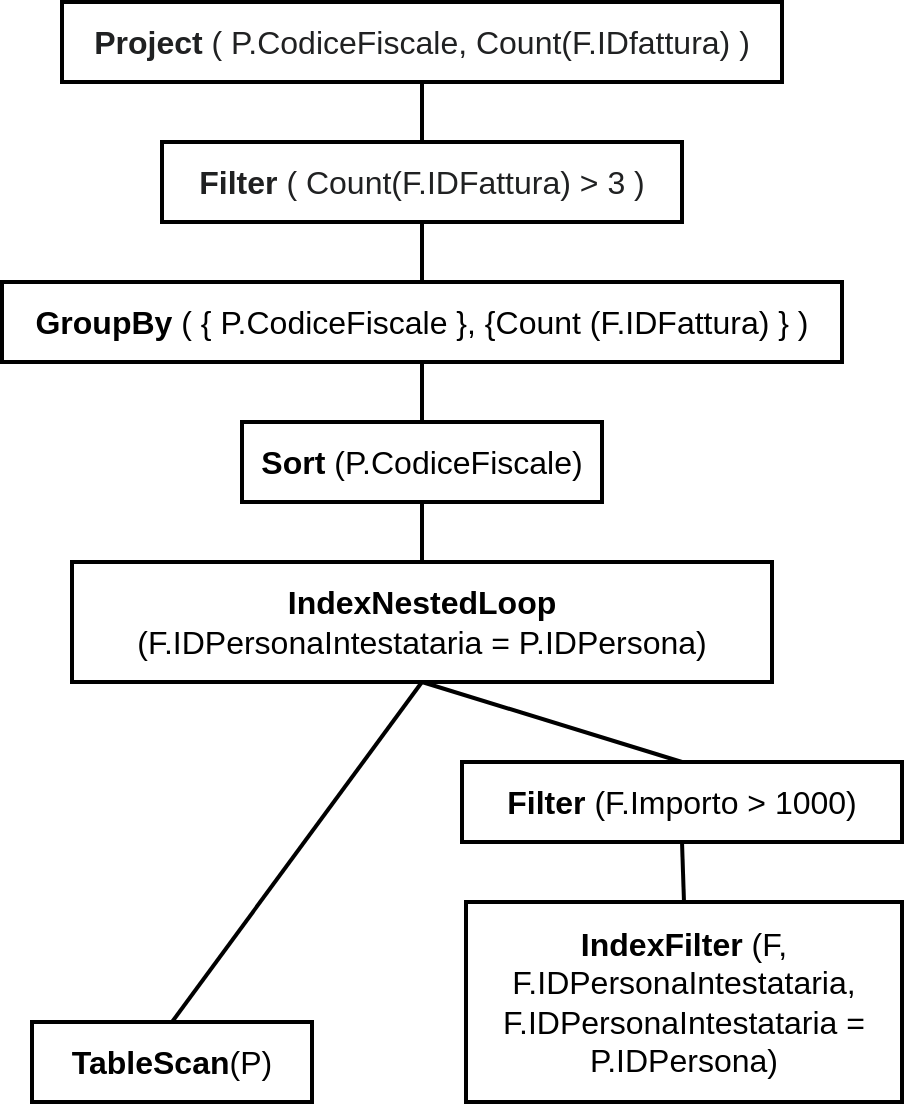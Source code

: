 <mxfile version="14.5.1" type="google"><diagram id="8AHtX67V_00JGjS-UEFa" name="Page-1"><mxGraphModel dx="578" dy="565" grid="1" gridSize="10" guides="1" tooltips="1" connect="1" arrows="1" fold="1" page="1" pageScale="1" pageWidth="583" pageHeight="827" math="0" shadow="0"><root><mxCell id="0"/><mxCell id="1" parent="0"/><mxCell id="PVnu_174SEIcQ_TlXI88-1" value="&lt;span style=&quot;font-size: 16px&quot;&gt;&lt;b&gt;TableScan&lt;/b&gt;(P)&lt;/span&gt;" style="text;html=1;fillColor=none;align=center;verticalAlign=middle;whiteSpace=wrap;rounded=0;strokeColor=#000000;strokeWidth=2;fontStyle=0;fontSize=16;" vertex="1" parent="1"><mxGeometry x="195" y="580" width="140" height="40" as="geometry"/></mxCell><mxCell id="PVnu_174SEIcQ_TlXI88-2" value="&lt;span style=&quot;font-size: 16px&quot;&gt;&lt;b&gt;IndexFilter&amp;nbsp;&lt;/b&gt;(F, F.IDPersonaIntestataria,&lt;br&gt;&lt;div style=&quot;text-align: center&quot;&gt;&lt;span style=&quot;text-align: left&quot;&gt;F.IDPersonaIntestataria = P.IDPersona&lt;/span&gt;&lt;span&gt;)&lt;/span&gt;&lt;/div&gt;&lt;/span&gt;" style="text;html=1;fillColor=none;align=center;verticalAlign=middle;whiteSpace=wrap;rounded=0;strokeColor=#000000;strokeWidth=2;fontStyle=0;fontSize=16;" vertex="1" parent="1"><mxGeometry x="412" y="520" width="218" height="100" as="geometry"/></mxCell><mxCell id="PVnu_174SEIcQ_TlXI88-4" value="" style="endArrow=none;html=1;entryX=0.5;entryY=0;entryDx=0;entryDy=0;exitX=0.5;exitY=1;exitDx=0;exitDy=0;fontStyle=0;fontSize=16;strokeWidth=2;" edge="1" parent="1" source="PVnu_174SEIcQ_TlXI88-14" target="PVnu_174SEIcQ_TlXI88-2"><mxGeometry width="50" height="50" relative="1" as="geometry"><mxPoint x="521" y="560" as="sourcePoint"/><mxPoint x="500" y="710" as="targetPoint"/></mxGeometry></mxCell><mxCell id="PVnu_174SEIcQ_TlXI88-5" value="&lt;span style=&quot;text-align: left&quot;&gt;&lt;b&gt;IndexNestedLoop&lt;/b&gt;&lt;br&gt;(F.IDPersonaIntestataria = P.IDPersona)&lt;br style=&quot;font-size: 16px&quot;&gt;&lt;/span&gt;" style="text;html=1;fillColor=none;align=center;verticalAlign=middle;whiteSpace=wrap;rounded=0;strokeColor=#000000;strokeWidth=2;fontStyle=0;fontSize=16;" vertex="1" parent="1"><mxGeometry x="215" y="350" width="350" height="60" as="geometry"/></mxCell><mxCell id="PVnu_174SEIcQ_TlXI88-6" value="&lt;font style=&quot;font-size: 16px&quot;&gt;&lt;b&gt;GroupBy&lt;/b&gt; ( { P.CodiceFiscale }, {Count (F.IDFattura) } )&lt;br style=&quot;font-size: 16px&quot;&gt;&lt;/font&gt;" style="text;html=1;fillColor=none;align=center;verticalAlign=middle;whiteSpace=wrap;rounded=0;strokeColor=#000000;strokeWidth=2;fontStyle=0;fontSize=16;" vertex="1" parent="1"><mxGeometry x="180" y="210" width="420" height="40" as="geometry"/></mxCell><mxCell id="PVnu_174SEIcQ_TlXI88-7" value="&lt;font color=&quot;#202122&quot; face=&quot;sans-serif&quot; style=&quot;font-size: 16px&quot;&gt;&lt;span style=&quot;font-size: 16px ; background-color: rgb(255 , 255 , 255)&quot;&gt;&lt;b&gt;Project&lt;/b&gt; ( P.CodiceFiscale, Count(F.IDfattura) )&lt;/span&gt;&lt;/font&gt;" style="text;html=1;fillColor=none;align=center;verticalAlign=middle;whiteSpace=wrap;rounded=0;strokeColor=#000000;strokeWidth=2;fontStyle=0;fontSize=16;" vertex="1" parent="1"><mxGeometry x="210" y="70" width="360" height="40" as="geometry"/></mxCell><mxCell id="PVnu_174SEIcQ_TlXI88-8" value="" style="endArrow=none;html=1;entryX=0.5;entryY=1;entryDx=0;entryDy=0;exitX=0.5;exitY=0;exitDx=0;exitDy=0;fontStyle=0;fontSize=16;strokeWidth=2;" edge="1" parent="1" source="PVnu_174SEIcQ_TlXI88-1" target="PVnu_174SEIcQ_TlXI88-5"><mxGeometry width="50" height="50" relative="1" as="geometry"><mxPoint x="265" y="450" as="sourcePoint"/><mxPoint x="450" y="500" as="targetPoint"/></mxGeometry></mxCell><mxCell id="PVnu_174SEIcQ_TlXI88-9" value="" style="endArrow=none;html=1;entryX=0.5;entryY=1;entryDx=0;entryDy=0;exitX=0.5;exitY=0;exitDx=0;exitDy=0;fontStyle=0;fontSize=16;strokeWidth=2;" edge="1" parent="1" source="PVnu_174SEIcQ_TlXI88-14" target="PVnu_174SEIcQ_TlXI88-5"><mxGeometry width="50" height="50" relative="1" as="geometry"><mxPoint x="400" y="550" as="sourcePoint"/><mxPoint x="450" y="500" as="targetPoint"/></mxGeometry></mxCell><mxCell id="PVnu_174SEIcQ_TlXI88-10" value="&lt;div style=&quot;text-align: left ; font-size: 16px&quot;&gt;&lt;font color=&quot;#202122&quot; face=&quot;sans-serif&quot; style=&quot;font-size: 16px&quot;&gt;&lt;span style=&quot;font-size: 16px ; background-color: rgb(255 , 255 , 255)&quot;&gt;&lt;b&gt;Filter&lt;/b&gt; ( Count(F.IDFattura) &amp;gt; 3 )&lt;/span&gt;&lt;/font&gt;&lt;/div&gt;" style="text;html=1;fillColor=none;align=center;verticalAlign=middle;whiteSpace=wrap;rounded=0;strokeColor=#000000;strokeWidth=2;fontStyle=0;fontSize=16;" vertex="1" parent="1"><mxGeometry x="260" y="140" width="260" height="40" as="geometry"/></mxCell><mxCell id="PVnu_174SEIcQ_TlXI88-11" value="" style="endArrow=none;html=1;exitX=0.5;exitY=1;exitDx=0;exitDy=0;entryX=0.5;entryY=0;entryDx=0;entryDy=0;fontStyle=0;fontSize=16;strokeWidth=2;" edge="1" parent="1" source="PVnu_174SEIcQ_TlXI88-10" target="PVnu_174SEIcQ_TlXI88-6"><mxGeometry width="50" height="50" relative="1" as="geometry"><mxPoint x="395" y="190" as="sourcePoint"/><mxPoint x="388.625" y="269.82" as="targetPoint"/></mxGeometry></mxCell><mxCell id="PVnu_174SEIcQ_TlXI88-12" value="" style="endArrow=none;html=1;entryX=0.5;entryY=0;entryDx=0;entryDy=0;exitX=0.5;exitY=1;exitDx=0;exitDy=0;fontStyle=0;fontSize=16;strokeWidth=2;" edge="1" parent="1" source="PVnu_174SEIcQ_TlXI88-7" target="PVnu_174SEIcQ_TlXI88-10"><mxGeometry width="50" height="50" relative="1" as="geometry"><mxPoint x="410" y="390" as="sourcePoint"/><mxPoint x="460" y="340" as="targetPoint"/></mxGeometry></mxCell><mxCell id="PVnu_174SEIcQ_TlXI88-14" value="&lt;span style=&quot;font-size: 16px&quot;&gt;&lt;b&gt;Filter&lt;/b&gt; (F.Importo &amp;gt; 1000)&lt;/span&gt;" style="text;html=1;fillColor=none;align=center;verticalAlign=middle;whiteSpace=wrap;rounded=0;strokeColor=#000000;strokeWidth=2;fontStyle=0;fontSize=16;" vertex="1" parent="1"><mxGeometry x="410" y="450" width="220" height="40" as="geometry"/></mxCell><mxCell id="PVnu_174SEIcQ_TlXI88-17" value="" style="endArrow=none;html=1;entryX=0.5;entryY=1;entryDx=0;entryDy=0;exitX=0.5;exitY=0;exitDx=0;exitDy=0;fontStyle=0;fontSize=16;strokeWidth=2;" edge="1" parent="1" source="PVnu_174SEIcQ_TlXI88-5" target="PVnu_174SEIcQ_TlXI88-18"><mxGeometry width="50" height="50" relative="1" as="geometry"><mxPoint x="290" y="330" as="sourcePoint"/><mxPoint x="340" y="280" as="targetPoint"/></mxGeometry></mxCell><mxCell id="PVnu_174SEIcQ_TlXI88-18" value="&lt;font style=&quot;font-size: 16px&quot;&gt;&lt;span style=&quot;font-size: 16px&quot;&gt;&lt;b&gt;Sort&lt;/b&gt; (P.CodiceFiscale)&lt;/span&gt;&lt;/font&gt;" style="text;html=1;fillColor=none;align=center;verticalAlign=middle;whiteSpace=wrap;rounded=0;strokeColor=#000000;strokeWidth=2;fontStyle=0;fontSize=16;" vertex="1" parent="1"><mxGeometry x="300" y="280" width="180" height="40" as="geometry"/></mxCell><mxCell id="PVnu_174SEIcQ_TlXI88-19" value="" style="endArrow=none;html=1;entryX=0.5;entryY=0;entryDx=0;entryDy=0;fontStyle=0;fontSize=16;exitX=0.5;exitY=1;exitDx=0;exitDy=0;strokeWidth=2;" edge="1" parent="1" source="PVnu_174SEIcQ_TlXI88-6" target="PVnu_174SEIcQ_TlXI88-18"><mxGeometry width="50" height="50" relative="1" as="geometry"><mxPoint x="380" y="300" as="sourcePoint"/><mxPoint x="340" y="360" as="targetPoint"/></mxGeometry></mxCell></root></mxGraphModel></diagram></mxfile>